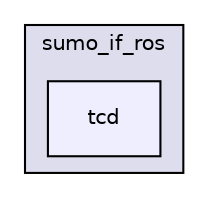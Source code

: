 digraph "/home/fascar/temp/adore/sumo_if_ros/sumo_if_ros/include/sumo_if_ros/tcd" {
  compound=true
  node [ fontsize="10", fontname="Helvetica"];
  edge [ labelfontsize="10", labelfontname="Helvetica"];
  subgraph clusterdir_bd92d48920bd809a154c49a3ea641452 {
    graph [ bgcolor="#ddddee", pencolor="black", label="sumo_if_ros" fontname="Helvetica", fontsize="10", URL="dir_bd92d48920bd809a154c49a3ea641452.html"]
  dir_214a5174273695b8142b9e196213ccc9 [shape=box, label="tcd", style="filled", fillcolor="#eeeeff", pencolor="black", URL="dir_214a5174273695b8142b9e196213ccc9.html"];
  }
}
